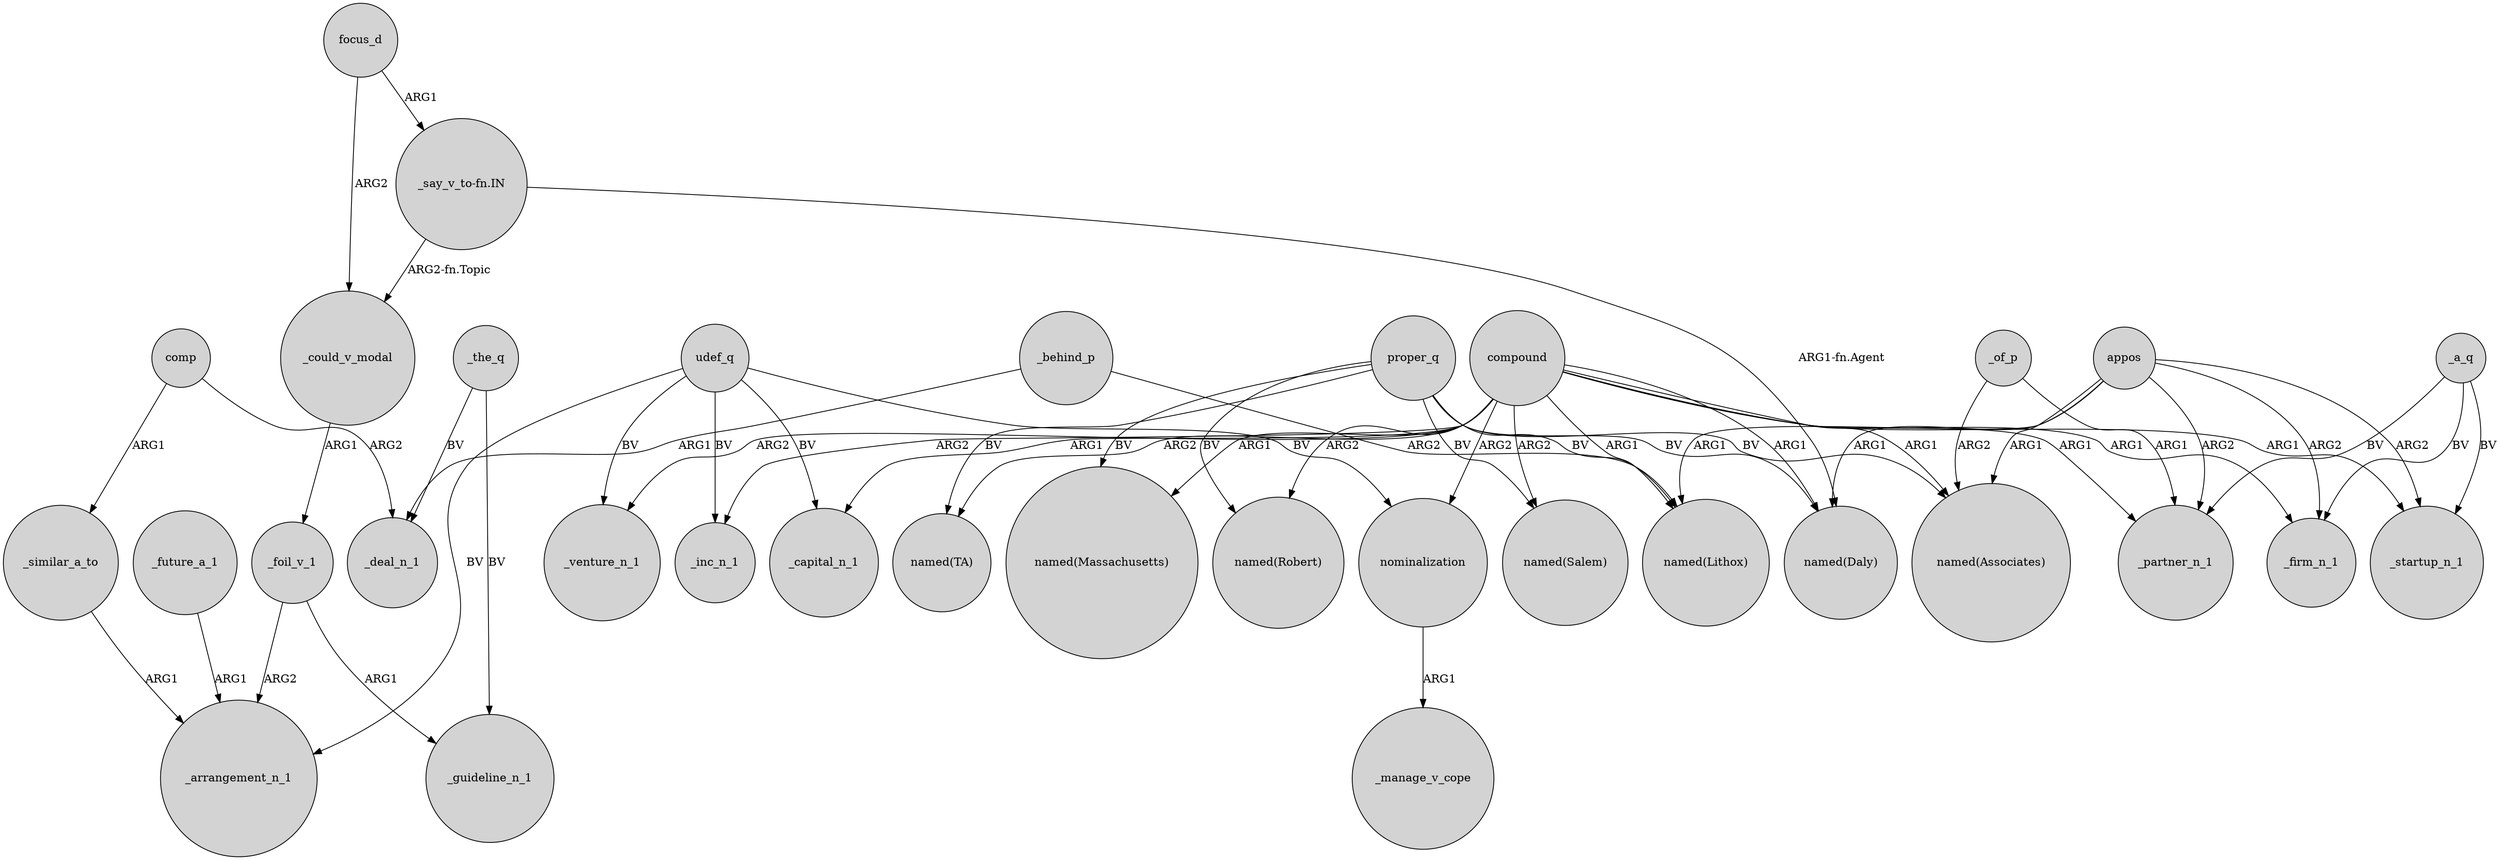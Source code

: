 digraph {
	node [shape=circle style=filled]
	focus_d -> _could_v_modal [label=ARG2]
	comp -> _similar_a_to [label=ARG1]
	compound -> _venture_n_1 [label=ARG2]
	udef_q -> _capital_n_1 [label=BV]
	_of_p -> "named(Associates)" [label=ARG2]
	udef_q -> _inc_n_1 [label=BV]
	proper_q -> "named(Daly)" [label=BV]
	_behind_p -> "named(Lithox)" [label=ARG2]
	proper_q -> "named(Lithox)" [label=BV]
	appos -> _firm_n_1 [label=ARG2]
	_the_q -> _deal_n_1 [label=BV]
	appos -> "named(Associates)" [label=ARG1]
	appos -> _partner_n_1 [label=ARG2]
	"_say_v_to-fn.IN" -> "named(Daly)" [label="ARG1-fn.Agent"]
	compound -> "named(Robert)" [label=ARG2]
	_a_q -> _partner_n_1 [label=BV]
	_a_q -> _firm_n_1 [label=BV]
	compound -> _partner_n_1 [label=ARG1]
	_a_q -> _startup_n_1 [label=BV]
	compound -> nominalization [label=ARG2]
	udef_q -> _venture_n_1 [label=BV]
	udef_q -> _arrangement_n_1 [label=BV]
	_similar_a_to -> _arrangement_n_1 [label=ARG1]
	compound -> _startup_n_1 [label=ARG1]
	compound -> "named(Lithox)" [label=ARG1]
	proper_q -> "named(Robert)" [label=BV]
	_behind_p -> _deal_n_1 [label=ARG1]
	appos -> "named(Lithox)" [label=ARG1]
	_could_v_modal -> _foil_v_1 [label=ARG1]
	_foil_v_1 -> _arrangement_n_1 [label=ARG2]
	_foil_v_1 -> _guideline_n_1 [label=ARG1]
	compound -> _capital_n_1 [label=ARG1]
	comp -> _deal_n_1 [label=ARG2]
	_the_q -> _guideline_n_1 [label=BV]
	udef_q -> nominalization [label=BV]
	compound -> _firm_n_1 [label=ARG1]
	compound -> "named(TA)" [label=ARG2]
	proper_q -> "named(Massachusetts)" [label=BV]
	_of_p -> _partner_n_1 [label=ARG1]
	compound -> "named(Daly)" [label=ARG1]
	compound -> "named(Associates)" [label=ARG1]
	appos -> "named(Daly)" [label=ARG1]
	proper_q -> "named(Associates)" [label=BV]
	compound -> "named(Massachusetts)" [label=ARG1]
	_future_a_1 -> _arrangement_n_1 [label=ARG1]
	compound -> "named(Salem)" [label=ARG2]
	"_say_v_to-fn.IN" -> _could_v_modal [label="ARG2-fn.Topic"]
	proper_q -> "named(TA)" [label=BV]
	compound -> _inc_n_1 [label=ARG2]
	appos -> _startup_n_1 [label=ARG2]
	nominalization -> _manage_v_cope [label=ARG1]
	focus_d -> "_say_v_to-fn.IN" [label=ARG1]
	proper_q -> "named(Salem)" [label=BV]
}
